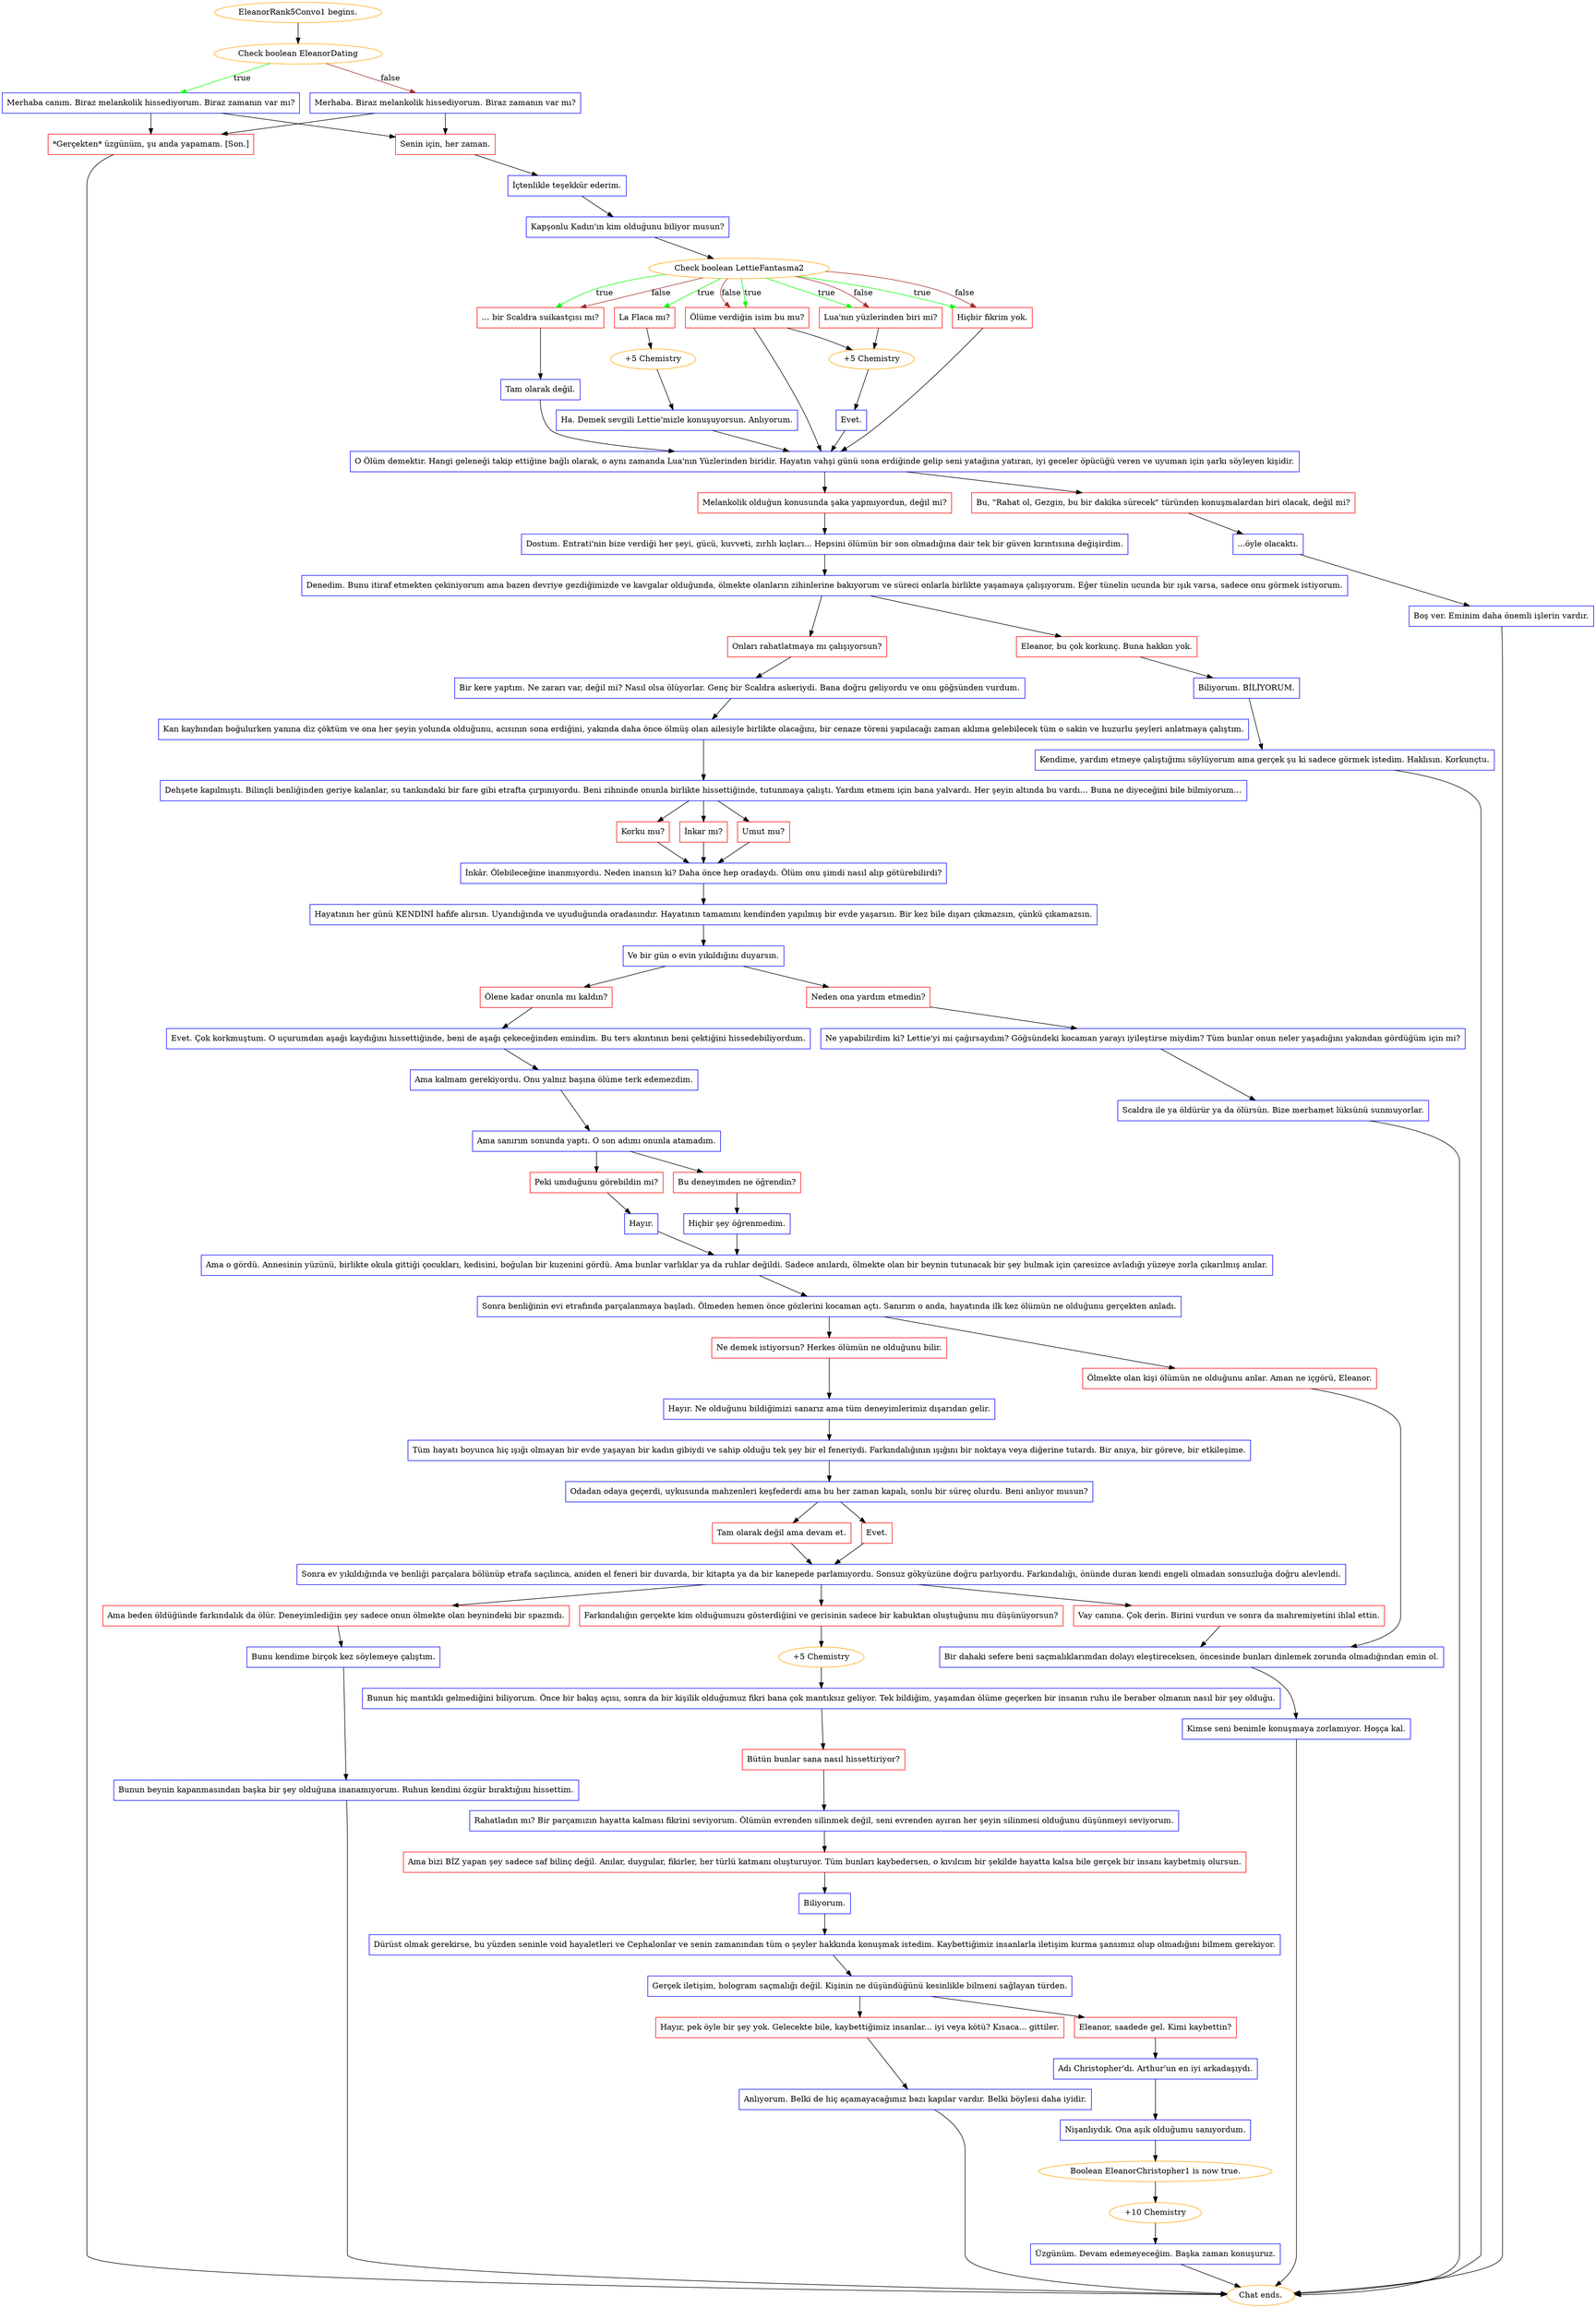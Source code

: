digraph {
	"EleanorRank5Convo1 begins." [color=orange];
		"EleanorRank5Convo1 begins." -> j3246599705;
	j3246599705 [label="Check boolean EleanorDating",color=orange];
		j3246599705 -> j1721723110 [label=true,color=green];
		j3246599705 -> j1192715114 [label=false,color=brown];
	j1721723110 [label="Merhaba canım. Biraz melankolik hissediyorum. Biraz zamanın var mı?",shape=box,color=blue];
		j1721723110 -> j2425242424;
		j1721723110 -> j2815036882;
	j1192715114 [label="Merhaba. Biraz melankolik hissediyorum. Biraz zamanın var mı?",shape=box,color=blue];
		j1192715114 -> j2425242424;
		j1192715114 -> j2815036882;
	j2425242424 [label="Senin için, her zaman.",shape=box,color=red];
		j2425242424 -> j2764038795;
	j2815036882 [label="*Gerçekten* üzgünüm, şu anda yapamam. [Son.]",shape=box,color=red];
		j2815036882 -> "Chat ends.";
	j2764038795 [label="İçtenlikle teşekkür ederim.",shape=box,color=blue];
		j2764038795 -> j3469229358;
	"Chat ends." [color=orange];
	j3469229358 [label="Kapşonlu Kadın'ın kim olduğunu biliyor musun?",shape=box,color=blue];
		j3469229358 -> j3515344630;
	j3515344630 [label="Check boolean LettieFantasma2",color=orange];
		j3515344630 -> j1015029916 [label=true,color=green];
		j3515344630 -> j2820034175 [label=true,color=green];
		j3515344630 -> j4275506229 [label=true,color=green];
		j3515344630 -> j1119226770 [label=true,color=green];
		j3515344630 -> j1996823985 [label=true,color=green];
		j3515344630 -> j2820034175 [label=false,color=brown];
		j3515344630 -> j4275506229 [label=false,color=brown];
		j3515344630 -> j1119226770 [label=false,color=brown];
		j3515344630 -> j1996823985 [label=false,color=brown];
	j1015029916 [label="La Flaca mı?",shape=box,color=red];
		j1015029916 -> j2360660480;
	j2820034175 [label="… bir Scaldra suikastçısı mı?",shape=box,color=red];
		j2820034175 -> j405079982;
	j4275506229 [label="Lua'nın yüzlerinden biri mi?",shape=box,color=red];
		j4275506229 -> j454605012;
	j1119226770 [label="Ölüme verdiğin isim bu mu?",shape=box,color=red];
		j1119226770 -> j454605012;
		j1119226770 -> j57702429;
	j1996823985 [label="Hiçbir fikrim yok.",shape=box,color=red];
		j1996823985 -> j57702429;
	j2360660480 [label="+5 Chemistry",color=orange];
		j2360660480 -> j2020785852;
	j405079982 [label="Tam olarak değil.",shape=box,color=blue];
		j405079982 -> j57702429;
	j454605012 [label="+5 Chemistry",color=orange];
		j454605012 -> j2133622565;
	j57702429 [label="O Ölüm demektir. Hangi geleneği takip ettiğine bağlı olarak, o aynı zamanda Lua'nın Yüzlerinden biridir. Hayatın vahşi günü sona erdiğinde gelip seni yatağına yatıran, iyi geceler öpücüğü veren ve uyuman için şarkı söyleyen kişidir.",shape=box,color=blue];
		j57702429 -> j1322407346;
		j57702429 -> j3919315384;
	j2020785852 [label="Ha. Demek sevgili Lettie'mizle konuşuyorsun. Anlıyorum.",shape=box,color=blue];
		j2020785852 -> j57702429;
	j2133622565 [label="Evet.",shape=box,color=blue];
		j2133622565 -> j57702429;
	j1322407346 [label="Melankolik olduğun konusunda şaka yapmıyordun, değil mi?",shape=box,color=red];
		j1322407346 -> j3865463537;
	j3919315384 [label="Bu, \"Rahat ol, Gezgin, bu bir dakika sürecek\" türünden konuşmalardan biri olacak, değil mi?",shape=box,color=red];
		j3919315384 -> j3194202209;
	j3865463537 [label="Dostum. Entrati'nin bize verdiği her şeyi, gücü, kuvveti, zırhlı kıçları... Hepsini ölümün bir son olmadığına dair tek bir güven kırıntısına değişirdim.",shape=box,color=blue];
		j3865463537 -> j397116056;
	j3194202209 [label="...öyle olacaktı.",shape=box,color=blue];
		j3194202209 -> j3529135484;
	j397116056 [label="Denedim. Bunu itiraf etmekten çekiniyorum ama bazen devriye gezdiğimizde ve kavgalar olduğunda, ölmekte olanların zihinlerine bakıyorum ve süreci onlarla birlikte yaşamaya çalışıyorum. Eğer tünelin ucunda bir ışık varsa, sadece onu görmek istiyorum.",shape=box,color=blue];
		j397116056 -> j1322003953;
		j397116056 -> j1507993816;
	j3529135484 [label="Boş ver. Eminim daha önemli işlerin vardır.",shape=box,color=blue];
		j3529135484 -> "Chat ends.";
	j1322003953 [label="Eleanor, bu çok korkunç. Buna hakkın yok.",shape=box,color=red];
		j1322003953 -> j3390734195;
	j1507993816 [label="Onları rahatlatmaya mı çalışıyorsun?",shape=box,color=red];
		j1507993816 -> j4265095259;
	j3390734195 [label="Biliyorum. BİLİYORUM.",shape=box,color=blue];
		j3390734195 -> j1361257717;
	j4265095259 [label="Bir kere yaptım. Ne zararı var, değil mi? Nasıl olsa ölüyorlar. Genç bir Scaldra askeriydi. Bana doğru geliyordu ve onu göğsünden vurdum.",shape=box,color=blue];
		j4265095259 -> j2558528519;
	j1361257717 [label="Kendime, yardım etmeye çalıştığımı söylüyorum ama gerçek şu ki sadece görmek istedim. Haklısın. Korkunçtu.",shape=box,color=blue];
		j1361257717 -> "Chat ends.";
	j2558528519 [label="Kan kaybından boğulurken yanına diz çöktüm ve ona her şeyin yolunda olduğunu, acısının sona erdiğini, yakında daha önce ölmüş olan ailesiyle birlikte olacağını, bir cenaze töreni yapılacağı zaman aklıma gelebilecek tüm o sakin ve huzurlu şeyleri anlatmaya çalıştım.",shape=box,color=blue];
		j2558528519 -> j3504457244;
	j3504457244 [label="Dehşete kapılmıştı. Bilinçli benliğinden geriye kalanlar, su tankındaki bir fare gibi etrafta çırpınıyordu. Beni zihninde onunla birlikte hissettiğinde, tutunmaya çalıştı. Yardım etmem için bana yalvardı. Her şeyin altında bu vardı… Buna ne diyeceğini bile bilmiyorum…",shape=box,color=blue];
		j3504457244 -> j2346350512;
		j3504457244 -> j2994342240;
		j3504457244 -> j208924085;
	j2346350512 [label="Umut mu?",shape=box,color=red];
		j2346350512 -> j576479773;
	j2994342240 [label="Korku mu?",shape=box,color=red];
		j2994342240 -> j576479773;
	j208924085 [label="İnkar mı?",shape=box,color=red];
		j208924085 -> j576479773;
	j576479773 [label="İnkâr. Ölebileceğine inanmıyordu. Neden inansın ki? Daha önce hep oradaydı. Ölüm onu şimdi nasıl alıp götürebilirdi?",shape=box,color=blue];
		j576479773 -> j1191130816;
	j1191130816 [label="Hayatının her günü KENDİNİ hafife alırsın. Uyandığında ve uyuduğunda oradasındır. Hayatının tamamını kendinden yapılmış bir evde yaşarsın. Bir kez bile dışarı çıkmazsın, çünkü çıkamazsın.",shape=box,color=blue];
		j1191130816 -> j2415053750;
	j2415053750 [label="Ve bir gün o evin yıkıldığını duyarsın.",shape=box,color=blue];
		j2415053750 -> j4110505459;
		j2415053750 -> j3291869742;
	j4110505459 [label="Neden ona yardım etmedin?",shape=box,color=red];
		j4110505459 -> j536897990;
	j3291869742 [label="Ölene kadar onunla mı kaldın?",shape=box,color=red];
		j3291869742 -> j413673594;
	j536897990 [label="Ne yapabilirdim ki? Lettie'yi mi çağırsaydım? Göğsündeki kocaman yarayı iyileştirse miydim? Tüm bunlar onun neler yaşadığını yakından gördüğüm için mi?",shape=box,color=blue];
		j536897990 -> j3070081027;
	j413673594 [label="Evet. Çok korkmuştum. O uçurumdan aşağı kaydığını hissettiğinde, beni de aşağı çekeceğinden emindim. Bu ters akıntının beni çektiğini hissedebiliyordum.",shape=box,color=blue];
		j413673594 -> j617416948;
	j3070081027 [label="Scaldra ile ya öldürür ya da ölürsün. Bize merhamet lüksünü sunmuyorlar.",shape=box,color=blue];
		j3070081027 -> "Chat ends.";
	j617416948 [label="Ama kalmam gerekiyordu. Onu yalnız başına ölüme terk edemezdim.",shape=box,color=blue];
		j617416948 -> j3936136723;
	j3936136723 [label="Ama sanırım sonunda yaptı. O son adımı onunla atamadım.",shape=box,color=blue];
		j3936136723 -> j675225915;
		j3936136723 -> j625611792;
	j675225915 [label="Bu deneyimden ne öğrendin?",shape=box,color=red];
		j675225915 -> j2020793806;
	j625611792 [label="Peki umduğunu görebildin mi?",shape=box,color=red];
		j625611792 -> j219378268;
	j2020793806 [label="Hiçbir şey öğrenmedim.",shape=box,color=blue];
		j2020793806 -> j809878948;
	j219378268 [label="Hayır.",shape=box,color=blue];
		j219378268 -> j809878948;
	j809878948 [label="Ama o gördü. Annesinin yüzünü, birlikte okula gittiği çocukları, kedisini, boğulan bir kuzenini gördü. Ama bunlar varlıklar ya da ruhlar değildi. Sadece anılardı, ölmekte olan bir beynin tutunacak bir şey bulmak için çaresizce avladığı yüzeye zorla çıkarılmış anılar.",shape=box,color=blue];
		j809878948 -> j163884306;
	j163884306 [label="Sonra benliğinin evi etrafında parçalanmaya başladı. Ölmeden hemen önce gözlerini kocaman açtı. Sanırım o anda, hayatında ilk kez ölümün ne olduğunu gerçekten anladı.",shape=box,color=blue];
		j163884306 -> j2452012102;
		j163884306 -> j3885244168;
	j2452012102 [label="Ölmekte olan kişi ölümün ne olduğunu anlar. Aman ne içgörü, Eleanor.",shape=box,color=red];
		j2452012102 -> j2999559071;
	j3885244168 [label="Ne demek istiyorsun? Herkes ölümün ne olduğunu bilir.",shape=box,color=red];
		j3885244168 -> j1246663312;
	j2999559071 [label="Bir dahaki sefere beni saçmalıklarımdan dolayı eleştireceksen, öncesinde bunları dinlemek zorunda olmadığından emin ol.",shape=box,color=blue];
		j2999559071 -> j3442343061;
	j1246663312 [label="Hayır. Ne olduğunu bildiğimizi sanarız ama tüm deneyimlerimiz dışarıdan gelir.",shape=box,color=blue];
		j1246663312 -> j3139187735;
	j3442343061 [label="Kimse seni benimle konuşmaya zorlamıyor. Hoşça kal.",shape=box,color=blue];
		j3442343061 -> "Chat ends.";
	j3139187735 [label="Tüm hayatı boyunca hiç ışığı olmayan bir evde yaşayan bir kadın gibiydi ve sahip olduğu tek şey bir el feneriydi. Farkındalığının ışığını bir noktaya veya diğerine tutardı. Bir anıya, bir göreve, bir etkileşime.",shape=box,color=blue];
		j3139187735 -> j1361742056;
	j1361742056 [label="Odadan odaya geçerdi, uykusunda mahzenleri keşfederdi ama bu her zaman kapalı, sonlu bir süreç olurdu. Beni anlıyor musun?",shape=box,color=blue];
		j1361742056 -> j417160752;
		j1361742056 -> j657077542;
	j417160752 [label="Tam olarak değil ama devam et.",shape=box,color=red];
		j417160752 -> j2068931844;
	j657077542 [label="Evet.",shape=box,color=red];
		j657077542 -> j2068931844;
	j2068931844 [label="Sonra ev yıkıldığında ve benliği parçalara bölünüp etrafa saçılınca, aniden el feneri bir duvarda, bir kitapta ya da bir kanepede parlamıyordu. Sonsuz gökyüzüne doğru parlıyordu. Farkındalığı, önünde duran kendi engeli olmadan sonsuzluğa doğru alevlendi.",shape=box,color=blue];
		j2068931844 -> j202318846;
		j2068931844 -> j1454798352;
		j2068931844 -> j1717014646;
	j202318846 [label="Ama beden öldüğünde farkındalık da ölür. Deneyimlediğin şey sadece onun ölmekte olan beynindeki bir spazmdı.",shape=box,color=red];
		j202318846 -> j3296924326;
	j1454798352 [label="Farkındalığın gerçekte kim olduğumuzu gösterdiğini ve gerisinin sadece bir kabuktan oluştuğunu mu düşünüyorsun?",shape=box,color=red];
		j1454798352 -> j1409460527;
	j1717014646 [label="Vay canına. Çok derin. Birini vurdun ve sonra da mahremiyetini ihlal ettin.",shape=box,color=red];
		j1717014646 -> j2999559071;
	j3296924326 [label="Bunu kendime birçok kez söylemeye çalıştım.",shape=box,color=blue];
		j3296924326 -> j3373652085;
	j1409460527 [label="+5 Chemistry",color=orange];
		j1409460527 -> j4235986625;
	j3373652085 [label="Bunun beynin kapanmasından başka bir şey olduğuna inanamıyorum. Ruhun kendini özgür bıraktığını hissettim.",shape=box,color=blue];
		j3373652085 -> "Chat ends.";
	j4235986625 [label="Bunun hiç mantıklı gelmediğini biliyorum. Önce bir bakış açısı, sonra da bir kişilik olduğumuz fikri bana çok mantıksız geliyor. Tek bildiğim, yaşamdan ölüme geçerken bir insanın ruhu ile beraber olmanın nasıl bir şey olduğu.",shape=box,color=blue];
		j4235986625 -> j241087662;
	j241087662 [label="Bütün bunlar sana nasıl hissettiriyor?",shape=box,color=red];
		j241087662 -> j1445481190;
	j1445481190 [label="Rahatladın mı? Bir parçamızın hayatta kalması fikrini seviyorum. Ölümün evrenden silinmek değil, seni evrenden ayıran her şeyin silinmesi olduğunu düşünmeyi seviyorum.",shape=box,color=blue];
		j1445481190 -> j964991845;
	j964991845 [label="Ama bizi BİZ yapan şey sadece saf bilinç değil. Anılar, duygular, fikirler, her türlü katmanı oluşturuyor. Tüm bunları kaybedersen, o kıvılcım bir şekilde hayatta kalsa bile gerçek bir insanı kaybetmiş olursun.",shape=box,color=red];
		j964991845 -> j3858895762;
	j3858895762 [label="Biliyorum.",shape=box,color=blue];
		j3858895762 -> j4255403880;
	j4255403880 [label="Dürüst olmak gerekirse, bu yüzden seninle void hayaletleri ve Cephalonlar ve senin zamanından tüm o şeyler hakkında konuşmak istedim. Kaybettiğimiz insanlarla iletişim kurma şansımız olup olmadığını bilmem gerekiyor.",shape=box,color=blue];
		j4255403880 -> j1373661511;
	j1373661511 [label="Gerçek iletişim, hologram saçmalığı değil. Kişinin ne düşündüğünü kesinlikle bilmeni sağlayan türden.",shape=box,color=blue];
		j1373661511 -> j4254620836;
		j1373661511 -> j2028385736;
	j4254620836 [label="Hayır, pek öyle bir şey yok. Gelecekte bile, kaybettiğimiz insanlar... iyi veya kötü? Kısaca... gittiler.",shape=box,color=red];
		j4254620836 -> j3908416610;
	j2028385736 [label="Eleanor, saadede gel. Kimi kaybettin?",shape=box,color=red];
		j2028385736 -> j3834613624;
	j3908416610 [label="Anlıyorum. Belki de hiç açamayacağımız bazı kapılar vardır. Belki böylesi daha iyidir.",shape=box,color=blue];
		j3908416610 -> "Chat ends.";
	j3834613624 [label="Adı Christopher'dı. Arthur'un en iyi arkadaşıydı.",shape=box,color=blue];
		j3834613624 -> j3398142414;
	j3398142414 [label="Nişanlıydık. Ona aşık olduğumu sanıyordum.",shape=box,color=blue];
		j3398142414 -> j2089719756;
	j2089719756 [label="Boolean EleanorChristopher1 is now true.",color=orange];
		j2089719756 -> j3933377825;
	j3933377825 [label="+10 Chemistry",color=orange];
		j3933377825 -> j347625103;
	j347625103 [label="Üzgünüm. Devam edemeyeceğim. Başka zaman konuşuruz.",shape=box,color=blue];
		j347625103 -> "Chat ends.";
}
